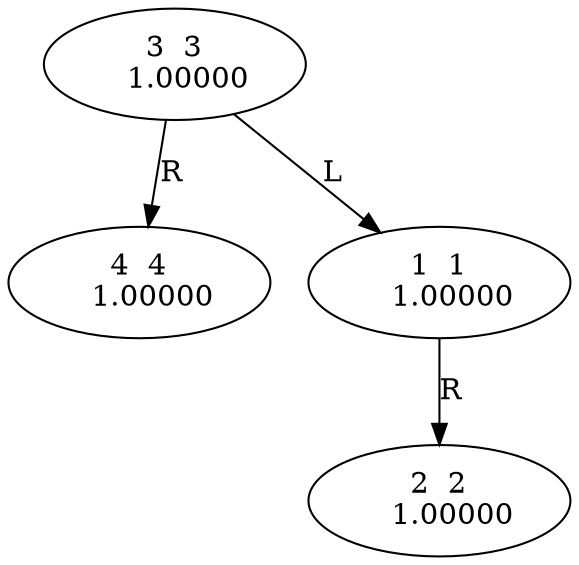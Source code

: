 digraph
{
	1 [label="3  3\n   1.00000"];
	2 [label="4  4\n   1.00000"];
	3 [label="1  1\n   1.00000"];
	4 [label="2  2\n   1.00000"];

	//edges

	3  ->  4  [label="R"];
	1  ->  3  [label="L"];	1  ->  2  [label="R"];

}